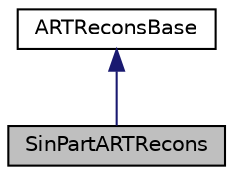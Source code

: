 digraph "SinPartARTRecons"
{
  edge [fontname="Helvetica",fontsize="10",labelfontname="Helvetica",labelfontsize="10"];
  node [fontname="Helvetica",fontsize="10",shape=record];
  Node0 [label="SinPartARTRecons",height=0.2,width=0.4,color="black", fillcolor="grey75", style="filled", fontcolor="black"];
  Node1 -> Node0 [dir="back",color="midnightblue",fontsize="10",style="solid",fontname="Helvetica"];
  Node1 [label="ARTReconsBase",height=0.2,width=0.4,color="black", fillcolor="white", style="filled",URL="$classARTReconsBase.html"];
}

